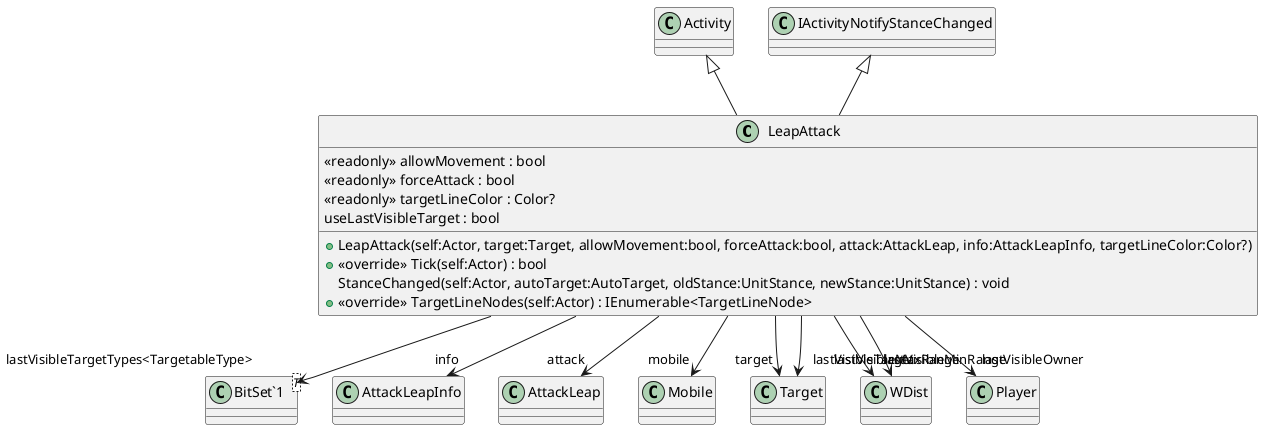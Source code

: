 @startuml
class LeapAttack {
    <<readonly>> allowMovement : bool
    <<readonly>> forceAttack : bool
    <<readonly>> targetLineColor : Color?
    useLastVisibleTarget : bool
    + LeapAttack(self:Actor, target:Target, allowMovement:bool, forceAttack:bool, attack:AttackLeap, info:AttackLeapInfo, targetLineColor:Color?)
    + <<override>> Tick(self:Actor) : bool
    StanceChanged(self:Actor, autoTarget:AutoTarget, oldStance:UnitStance, newStance:UnitStance) : void
    + <<override>> TargetLineNodes(self:Actor) : IEnumerable<TargetLineNode>
}
class "BitSet`1"<T> {
}
Activity <|-- LeapAttack
IActivityNotifyStanceChanged <|-- LeapAttack
LeapAttack --> "info" AttackLeapInfo
LeapAttack --> "attack" AttackLeap
LeapAttack --> "mobile" Mobile
LeapAttack --> "target" Target
LeapAttack --> "lastVisibleTarget" Target
LeapAttack --> "lastVisibleMinRange" WDist
LeapAttack --> "lastVisibleMaxRange" WDist
LeapAttack --> "lastVisibleTargetTypes<TargetableType>" "BitSet`1"
LeapAttack --> "lastVisibleOwner" Player
@enduml
